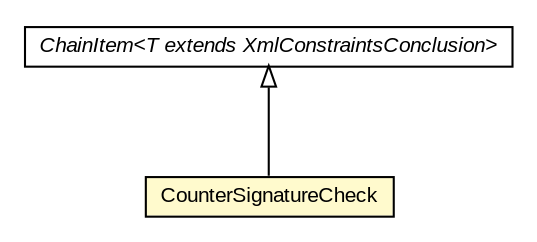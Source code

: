 #!/usr/local/bin/dot
#
# Class diagram 
# Generated by UMLGraph version R5_6-24-gf6e263 (http://www.umlgraph.org/)
#

digraph G {
	edge [fontname="arial",fontsize=10,labelfontname="arial",labelfontsize=10];
	node [fontname="arial",fontsize=10,shape=plaintext];
	nodesep=0.25;
	ranksep=0.5;
	// eu.europa.esig.dss.validation.process.ChainItem<T extends eu.europa.esig.dss.jaxb.detailedreport.XmlConstraintsConclusion>
	c282703 [label=<<table title="eu.europa.esig.dss.validation.process.ChainItem" border="0" cellborder="1" cellspacing="0" cellpadding="2" port="p" href="../../../ChainItem.html">
		<tr><td><table border="0" cellspacing="0" cellpadding="1">
<tr><td align="center" balign="center"><font face="arial italic"> ChainItem&lt;T extends XmlConstraintsConclusion&gt; </font></td></tr>
		</table></td></tr>
		</table>>, URL="../../../ChainItem.html", fontname="arial", fontcolor="black", fontsize=10.0];
	// eu.europa.esig.dss.validation.process.bbb.sav.checks.CounterSignatureCheck
	c282738 [label=<<table title="eu.europa.esig.dss.validation.process.bbb.sav.checks.CounterSignatureCheck" border="0" cellborder="1" cellspacing="0" cellpadding="2" port="p" bgcolor="lemonChiffon" href="./CounterSignatureCheck.html">
		<tr><td><table border="0" cellspacing="0" cellpadding="1">
<tr><td align="center" balign="center"> CounterSignatureCheck </td></tr>
		</table></td></tr>
		</table>>, URL="./CounterSignatureCheck.html", fontname="arial", fontcolor="black", fontsize=10.0];
	//eu.europa.esig.dss.validation.process.bbb.sav.checks.CounterSignatureCheck extends eu.europa.esig.dss.validation.process.ChainItem<eu.europa.esig.dss.jaxb.detailedreport.XmlSAV>
	c282703:p -> c282738:p [dir=back,arrowtail=empty];
}

